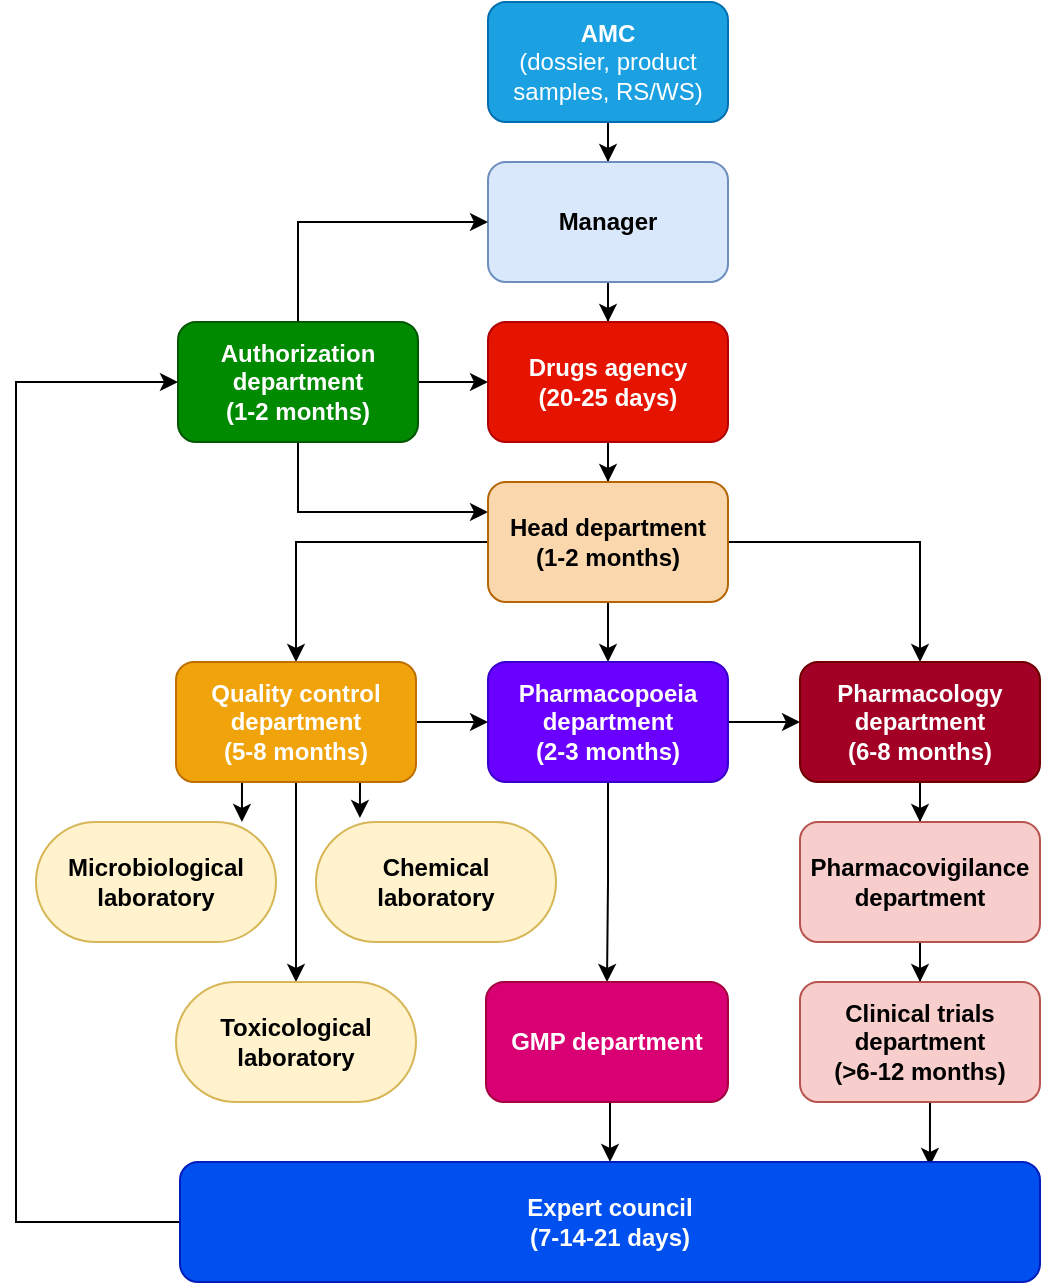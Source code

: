 <mxfile version="11.0.7" type="github"><diagram name="Page-1" id="97916047-d0de-89f5-080d-49f4d83e522f"><mxGraphModel dx="868" dy="403" grid="1" gridSize="10" guides="1" tooltips="1" connect="1" arrows="1" fold="1" page="1" pageScale="1.5" pageWidth="1169" pageHeight="827" background="none" math="0" shadow="0"><root><mxCell id="0"/><mxCell id="1" parent="0"/><mxCell id="1KJQX3DsPLf8J1KJKAp8-60" value="" style="edgeStyle=orthogonalEdgeStyle;rounded=0;orthogonalLoop=1;jettySize=auto;html=1;" parent="1" source="1KJQX3DsPLf8J1KJKAp8-57" target="1KJQX3DsPLf8J1KJKAp8-59" edge="1"><mxGeometry relative="1" as="geometry"/></mxCell><mxCell id="1KJQX3DsPLf8J1KJKAp8-57" value="&lt;b&gt;AMC&lt;/b&gt;&lt;br&gt;(dossier, product samples, RS/WS)" style="rounded=1;whiteSpace=wrap;html=1;fillColor=#1ba1e2;strokeColor=#006EAF;fontColor=#ffffff;" parent="1" vertex="1"><mxGeometry x="816" y="140" width="120" height="60" as="geometry"/></mxCell><mxCell id="1KJQX3DsPLf8J1KJKAp8-62" value="" style="edgeStyle=orthogonalEdgeStyle;rounded=0;orthogonalLoop=1;jettySize=auto;html=1;" parent="1" source="1KJQX3DsPLf8J1KJKAp8-59" target="1KJQX3DsPLf8J1KJKAp8-61" edge="1"><mxGeometry relative="1" as="geometry"/></mxCell><mxCell id="1KJQX3DsPLf8J1KJKAp8-59" value="&lt;b&gt;Manager&lt;/b&gt;" style="rounded=1;whiteSpace=wrap;html=1;fillColor=#dae8fc;strokeColor=#6c8ebf;" parent="1" vertex="1"><mxGeometry x="816" y="220" width="120" height="60" as="geometry"/></mxCell><mxCell id="1KJQX3DsPLf8J1KJKAp8-64" value="" style="edgeStyle=orthogonalEdgeStyle;rounded=0;orthogonalLoop=1;jettySize=auto;html=1;" parent="1" source="1KJQX3DsPLf8J1KJKAp8-61" target="1KJQX3DsPLf8J1KJKAp8-63" edge="1"><mxGeometry relative="1" as="geometry"/></mxCell><mxCell id="1KJQX3DsPLf8J1KJKAp8-61" value="&lt;b&gt;Drugs agency&lt;br&gt;(20-25 days)&lt;br&gt;&lt;/b&gt;" style="rounded=1;whiteSpace=wrap;html=1;fillColor=#e51400;strokeColor=#B20000;fontColor=#ffffff;" parent="1" vertex="1"><mxGeometry x="816" y="300" width="120" height="60" as="geometry"/></mxCell><mxCell id="1KJQX3DsPLf8J1KJKAp8-107" style="edgeStyle=orthogonalEdgeStyle;rounded=0;comic=0;orthogonalLoop=1;jettySize=auto;html=1;exitX=1;exitY=0.5;exitDx=0;exitDy=0;entryX=0;entryY=0.5;entryDx=0;entryDy=0;" parent="1" source="1KJQX3DsPLf8J1KJKAp8-105" target="1KJQX3DsPLf8J1KJKAp8-61" edge="1"><mxGeometry relative="1" as="geometry"/></mxCell><mxCell id="1KJQX3DsPLf8J1KJKAp8-110" style="edgeStyle=orthogonalEdgeStyle;rounded=0;comic=0;orthogonalLoop=1;jettySize=auto;html=1;exitX=0.5;exitY=1;exitDx=0;exitDy=0;entryX=0;entryY=0.25;entryDx=0;entryDy=0;" parent="1" source="1KJQX3DsPLf8J1KJKAp8-105" target="1KJQX3DsPLf8J1KJKAp8-63" edge="1"><mxGeometry relative="1" as="geometry"/></mxCell><mxCell id="1KJQX3DsPLf8J1KJKAp8-112" style="edgeStyle=orthogonalEdgeStyle;rounded=0;comic=0;orthogonalLoop=1;jettySize=auto;html=1;exitX=0.5;exitY=0;exitDx=0;exitDy=0;entryX=0;entryY=0.5;entryDx=0;entryDy=0;" parent="1" source="1KJQX3DsPLf8J1KJKAp8-105" target="1KJQX3DsPLf8J1KJKAp8-59" edge="1"><mxGeometry relative="1" as="geometry"/></mxCell><mxCell id="1KJQX3DsPLf8J1KJKAp8-105" value="&lt;b&gt;Authorization department&lt;br&gt;(1-2 months)&lt;br&gt;&lt;/b&gt;" style="rounded=1;whiteSpace=wrap;html=1;fillColor=#008a00;strokeColor=#005700;fontColor=#ffffff;" parent="1" vertex="1"><mxGeometry x="661" y="300" width="120" height="60" as="geometry"/></mxCell><mxCell id="1KJQX3DsPLf8J1KJKAp8-69" value="" style="edgeStyle=orthogonalEdgeStyle;rounded=0;orthogonalLoop=1;jettySize=auto;html=1;" parent="1" source="1KJQX3DsPLf8J1KJKAp8-63" target="1KJQX3DsPLf8J1KJKAp8-68" edge="1"><mxGeometry relative="1" as="geometry"/></mxCell><mxCell id="1KJQX3DsPLf8J1KJKAp8-71" value="" style="edgeStyle=orthogonalEdgeStyle;rounded=0;orthogonalLoop=1;jettySize=auto;html=1;" parent="1" source="1KJQX3DsPLf8J1KJKAp8-63" target="1KJQX3DsPLf8J1KJKAp8-70" edge="1"><mxGeometry relative="1" as="geometry"/></mxCell><mxCell id="1KJQX3DsPLf8J1KJKAp8-73" value="" style="edgeStyle=orthogonalEdgeStyle;rounded=0;orthogonalLoop=1;jettySize=auto;html=1;" parent="1" source="1KJQX3DsPLf8J1KJKAp8-63" target="1KJQX3DsPLf8J1KJKAp8-72" edge="1"><mxGeometry relative="1" as="geometry"/></mxCell><mxCell id="1KJQX3DsPLf8J1KJKAp8-63" value="&lt;b&gt;Head department&lt;br&gt;(1-2 months)&lt;br&gt;&lt;/b&gt;" style="rounded=1;whiteSpace=wrap;html=1;fillColor=#fad7ac;strokeColor=#b46504;" parent="1" vertex="1"><mxGeometry x="816" y="380" width="120" height="60" as="geometry"/></mxCell><mxCell id="1KJQX3DsPLf8J1KJKAp8-86" value="" style="edgeStyle=orthogonalEdgeStyle;rounded=0;orthogonalLoop=1;jettySize=auto;html=1;" parent="1" source="1KJQX3DsPLf8J1KJKAp8-72" target="1KJQX3DsPLf8J1KJKAp8-85" edge="1"><mxGeometry relative="1" as="geometry"/></mxCell><mxCell id="1KJQX3DsPLf8J1KJKAp8-72" value="&lt;b&gt;Pharmacology department&lt;br&gt;(6-8 months)&lt;br&gt;&lt;/b&gt;" style="rounded=1;whiteSpace=wrap;html=1;fillColor=#a20025;strokeColor=#6F0000;fontColor=#ffffff;" parent="1" vertex="1"><mxGeometry x="972" y="470" width="120" height="60" as="geometry"/></mxCell><mxCell id="1KJQX3DsPLf8J1KJKAp8-88" value="" style="edgeStyle=orthogonalEdgeStyle;rounded=0;orthogonalLoop=1;jettySize=auto;html=1;" parent="1" source="1KJQX3DsPLf8J1KJKAp8-85" target="1KJQX3DsPLf8J1KJKAp8-87" edge="1"><mxGeometry relative="1" as="geometry"/></mxCell><mxCell id="1KJQX3DsPLf8J1KJKAp8-85" value="&lt;b&gt;Pharmacovigilance department&lt;/b&gt;" style="rounded=1;whiteSpace=wrap;html=1;fillColor=#f8cecc;strokeColor=#b85450;" parent="1" vertex="1"><mxGeometry x="972" y="550" width="120" height="60" as="geometry"/></mxCell><mxCell id="1KJQX3DsPLf8J1KJKAp8-115" style="edgeStyle=orthogonalEdgeStyle;rounded=0;comic=0;orthogonalLoop=1;jettySize=auto;html=1;exitX=0.5;exitY=1;exitDx=0;exitDy=0;entryX=0.872;entryY=0.033;entryDx=0;entryDy=0;entryPerimeter=0;" parent="1" source="1KJQX3DsPLf8J1KJKAp8-87" target="1KJQX3DsPLf8J1KJKAp8-97" edge="1"><mxGeometry relative="1" as="geometry"/></mxCell><mxCell id="1KJQX3DsPLf8J1KJKAp8-87" value="&lt;b&gt;Clinical trials department&lt;br&gt;&lt;/b&gt;&lt;b&gt;(&amp;gt;6-12 months)&lt;/b&gt;&lt;b&gt;&lt;br&gt;&lt;/b&gt;" style="rounded=1;whiteSpace=wrap;html=1;fillColor=#f8cecc;strokeColor=#b85450;" parent="1" vertex="1"><mxGeometry x="972" y="630" width="120" height="60" as="geometry"/></mxCell><mxCell id="1KJQX3DsPLf8J1KJKAp8-78" style="edgeStyle=orthogonalEdgeStyle;rounded=0;orthogonalLoop=1;jettySize=auto;html=1;exitX=1;exitY=0.5;exitDx=0;exitDy=0;entryX=0;entryY=0.5;entryDx=0;entryDy=0;" parent="1" source="1KJQX3DsPLf8J1KJKAp8-70" target="1KJQX3DsPLf8J1KJKAp8-72" edge="1"><mxGeometry relative="1" as="geometry"/></mxCell><mxCell id="1KJQX3DsPLf8J1KJKAp8-104" style="edgeStyle=orthogonalEdgeStyle;rounded=0;comic=0;orthogonalLoop=1;jettySize=auto;html=1;exitX=0.5;exitY=1;exitDx=0;exitDy=0;" parent="1" source="1KJQX3DsPLf8J1KJKAp8-70" target="1KJQX3DsPLf8J1KJKAp8-89" edge="1"><mxGeometry relative="1" as="geometry"/></mxCell><mxCell id="1KJQX3DsPLf8J1KJKAp8-70" value="&lt;b&gt;Pharmacopoeia department&lt;br&gt;&lt;/b&gt;&lt;b&gt;(2-3 months)&lt;/b&gt;&lt;b&gt;&lt;br&gt;&lt;/b&gt;" style="rounded=1;whiteSpace=wrap;html=1;fillColor=#6a00ff;strokeColor=#3700CC;fontColor=#ffffff;" parent="1" vertex="1"><mxGeometry x="816" y="470" width="120" height="60" as="geometry"/></mxCell><mxCell id="1KJQX3DsPLf8J1KJKAp8-113" style="edgeStyle=orthogonalEdgeStyle;rounded=0;comic=0;orthogonalLoop=1;jettySize=auto;html=1;exitX=0.5;exitY=1;exitDx=0;exitDy=0;entryX=0.5;entryY=0;entryDx=0;entryDy=0;" parent="1" source="1KJQX3DsPLf8J1KJKAp8-89" target="1KJQX3DsPLf8J1KJKAp8-97" edge="1"><mxGeometry relative="1" as="geometry"/></mxCell><mxCell id="1KJQX3DsPLf8J1KJKAp8-89" value="&lt;b&gt;GMP department&lt;/b&gt;" style="rounded=1;whiteSpace=wrap;html=1;fillColor=#d80073;strokeColor=#A50040;fontColor=#ffffff;" parent="1" vertex="1"><mxGeometry x="815" y="630" width="121" height="60" as="geometry"/></mxCell><mxCell id="ipJXGmInN50Jf48Fc0qA-1" style="edgeStyle=orthogonalEdgeStyle;rounded=0;orthogonalLoop=1;jettySize=auto;html=1;exitX=0;exitY=0.5;exitDx=0;exitDy=0;entryX=0;entryY=0.5;entryDx=0;entryDy=0;" edge="1" parent="1" source="1KJQX3DsPLf8J1KJKAp8-97" target="1KJQX3DsPLf8J1KJKAp8-105"><mxGeometry relative="1" as="geometry"><Array as="points"><mxPoint x="580" y="750"/><mxPoint x="580" y="330"/></Array></mxGeometry></mxCell><mxCell id="1KJQX3DsPLf8J1KJKAp8-97" value="&lt;b&gt;Expert council&lt;br&gt;(7-14-21 days)&lt;/b&gt;" style="rounded=1;whiteSpace=wrap;html=1;fillColor=#0050ef;strokeColor=#001DBC;fontColor=#ffffff;" parent="1" vertex="1"><mxGeometry x="662" y="720" width="430" height="60" as="geometry"/></mxCell><mxCell id="1KJQX3DsPLf8J1KJKAp8-77" style="edgeStyle=orthogonalEdgeStyle;rounded=0;orthogonalLoop=1;jettySize=auto;html=1;exitX=1;exitY=0.5;exitDx=0;exitDy=0;entryX=0;entryY=0.5;entryDx=0;entryDy=0;" parent="1" source="1KJQX3DsPLf8J1KJKAp8-68" target="1KJQX3DsPLf8J1KJKAp8-70" edge="1"><mxGeometry relative="1" as="geometry"/></mxCell><mxCell id="1KJQX3DsPLf8J1KJKAp8-100" style="edgeStyle=orthogonalEdgeStyle;rounded=0;comic=0;orthogonalLoop=1;jettySize=auto;html=1;exitX=0.5;exitY=1;exitDx=0;exitDy=0;entryX=0.5;entryY=0;entryDx=0;entryDy=0;" parent="1" source="1KJQX3DsPLf8J1KJKAp8-68" target="1KJQX3DsPLf8J1KJKAp8-83" edge="1"><mxGeometry relative="1" as="geometry"/></mxCell><mxCell id="1KJQX3DsPLf8J1KJKAp8-102" style="edgeStyle=orthogonalEdgeStyle;rounded=0;comic=0;orthogonalLoop=1;jettySize=auto;html=1;exitX=0.75;exitY=1;exitDx=0;exitDy=0;entryX=0.183;entryY=-0.033;entryDx=0;entryDy=0;entryPerimeter=0;" parent="1" source="1KJQX3DsPLf8J1KJKAp8-68" target="1KJQX3DsPLf8J1KJKAp8-79" edge="1"><mxGeometry relative="1" as="geometry"/></mxCell><mxCell id="1KJQX3DsPLf8J1KJKAp8-103" style="edgeStyle=orthogonalEdgeStyle;rounded=0;comic=0;orthogonalLoop=1;jettySize=auto;html=1;exitX=0.25;exitY=1;exitDx=0;exitDy=0;entryX=0.858;entryY=0;entryDx=0;entryDy=0;entryPerimeter=0;" parent="1" source="1KJQX3DsPLf8J1KJKAp8-68" target="1KJQX3DsPLf8J1KJKAp8-81" edge="1"><mxGeometry relative="1" as="geometry"/></mxCell><mxCell id="1KJQX3DsPLf8J1KJKAp8-68" value="&lt;b&gt;Quality control department&lt;br&gt;(5&lt;/b&gt;&lt;b&gt;-8 months)&lt;/b&gt;&lt;b&gt;&lt;br&gt;&lt;/b&gt;" style="rounded=1;whiteSpace=wrap;html=1;fillColor=#f0a30a;strokeColor=#BD7000;fontColor=#ffffff;" parent="1" vertex="1"><mxGeometry x="660" y="470" width="120" height="60" as="geometry"/></mxCell><mxCell id="1KJQX3DsPLf8J1KJKAp8-79" value="&lt;b&gt;Chemical&lt;br&gt;laboratory&lt;/b&gt;" style="rounded=1;whiteSpace=wrap;html=1;fillColor=#fff2cc;strokeColor=#d6b656;arcSize=50;" parent="1" vertex="1"><mxGeometry x="730" y="550" width="120" height="60" as="geometry"/></mxCell><mxCell id="1KJQX3DsPLf8J1KJKAp8-81" value="&lt;b&gt;Microbiological laboratory&lt;/b&gt;" style="rounded=1;whiteSpace=wrap;html=1;fillColor=#fff2cc;strokeColor=#d6b656;arcSize=50;" parent="1" vertex="1"><mxGeometry x="590" y="550" width="120" height="60" as="geometry"/></mxCell><mxCell id="1KJQX3DsPLf8J1KJKAp8-83" value="&lt;b&gt;Toxicological laboratory&lt;/b&gt;" style="rounded=1;whiteSpace=wrap;html=1;fillColor=#fff2cc;strokeColor=#d6b656;arcSize=50;" parent="1" vertex="1"><mxGeometry x="660" y="630" width="120" height="60" as="geometry"/></mxCell></root></mxGraphModel></diagram></mxfile>